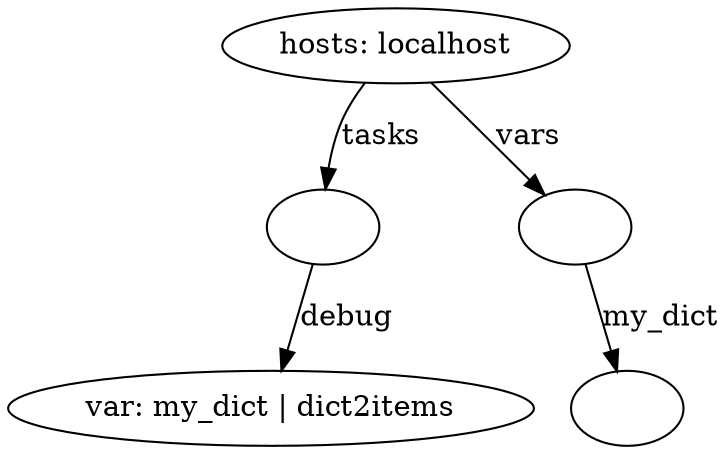 digraph graphname {
2000 [label="var: my_dict | dict2items\n"];
1999 [label=""];
1999 -> 2000 [label="debug"];
2002 [label=""];
2001 [label=""];
2001 -> 2002 [label="my_dict"];
1998 [label="hosts: localhost\n"];
1998 -> 1999 [label="tasks"];
1998 -> 2001 [label="vars"];
}

